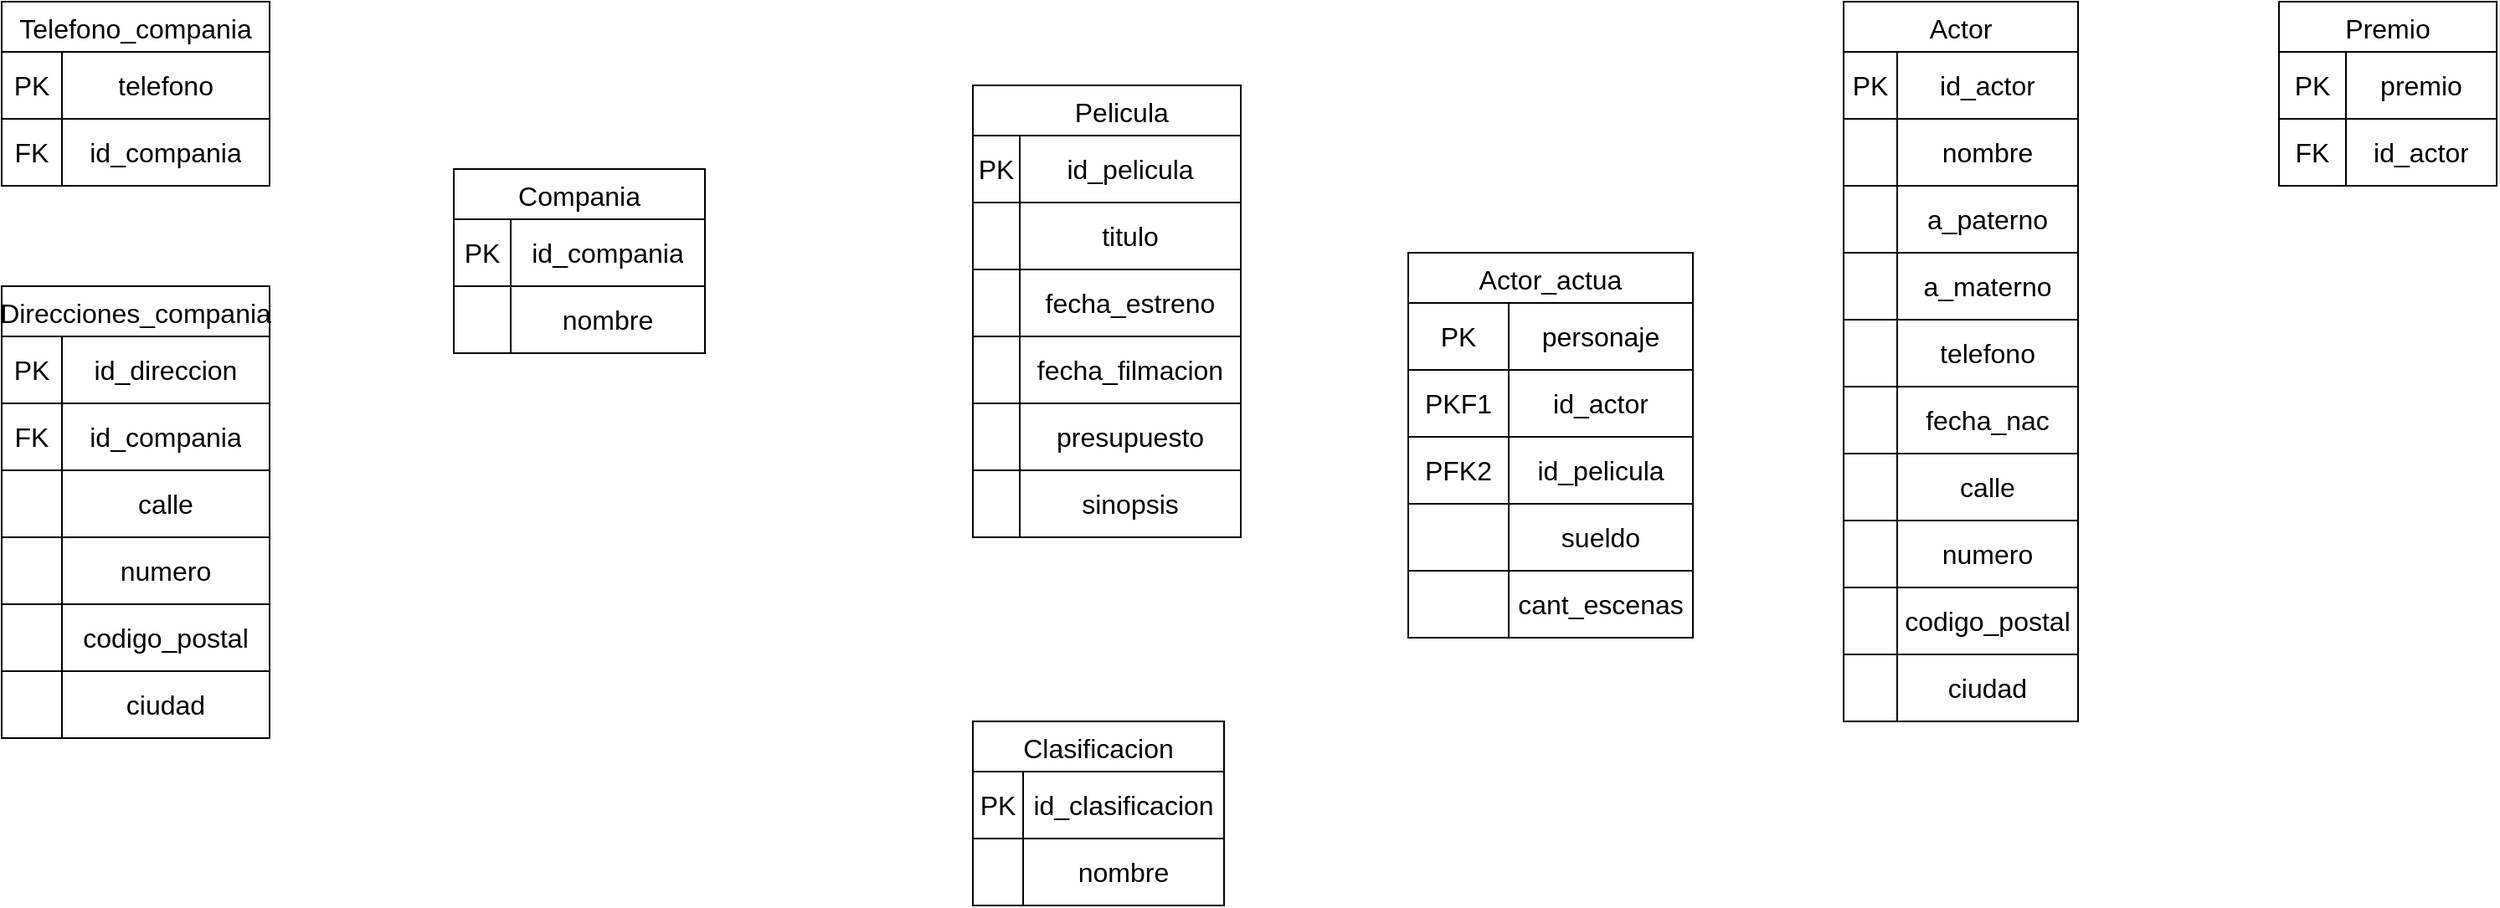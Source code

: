 <mxfile version="21.6.9" type="github">
  <diagram name="Página-1" id="f1QcKwjQMnp9C9y3bNJq">
    <mxGraphModel dx="961" dy="523" grid="1" gridSize="10" guides="1" tooltips="1" connect="1" arrows="1" fold="1" page="1" pageScale="1" pageWidth="1920" pageHeight="1200" math="0" shadow="0">
      <root>
        <mxCell id="0" />
        <mxCell id="1" parent="0" />
        <mxCell id="E9pw2yJlhtcKJH5EZngj-1" value="    Pelicula" style="shape=table;startSize=30;container=1;collapsible=0;childLayout=tableLayout;strokeColor=default;fontSize=16;" vertex="1" parent="1">
          <mxGeometry x="760" y="130" width="160" height="270" as="geometry" />
        </mxCell>
        <mxCell id="E9pw2yJlhtcKJH5EZngj-2" value="" style="shape=tableRow;horizontal=0;startSize=0;swimlaneHead=0;swimlaneBody=0;strokeColor=inherit;top=0;left=0;bottom=0;right=0;collapsible=0;dropTarget=0;fillColor=none;points=[[0,0.5],[1,0.5]];portConstraint=eastwest;fontSize=16;" vertex="1" parent="E9pw2yJlhtcKJH5EZngj-1">
          <mxGeometry y="30" width="160" height="40" as="geometry" />
        </mxCell>
        <mxCell id="E9pw2yJlhtcKJH5EZngj-3" value="PK" style="shape=partialRectangle;html=1;whiteSpace=wrap;connectable=0;strokeColor=inherit;overflow=hidden;fillColor=none;top=0;left=0;bottom=0;right=0;pointerEvents=1;fontSize=16;" vertex="1" parent="E9pw2yJlhtcKJH5EZngj-2">
          <mxGeometry width="28" height="40" as="geometry">
            <mxRectangle width="28" height="40" as="alternateBounds" />
          </mxGeometry>
        </mxCell>
        <mxCell id="E9pw2yJlhtcKJH5EZngj-4" value="id_pelicula" style="shape=partialRectangle;html=1;whiteSpace=wrap;connectable=0;strokeColor=inherit;overflow=hidden;fillColor=none;top=0;left=0;bottom=0;right=0;pointerEvents=1;fontSize=16;" vertex="1" parent="E9pw2yJlhtcKJH5EZngj-2">
          <mxGeometry x="28" width="132" height="40" as="geometry">
            <mxRectangle width="132" height="40" as="alternateBounds" />
          </mxGeometry>
        </mxCell>
        <mxCell id="E9pw2yJlhtcKJH5EZngj-6" value="" style="shape=tableRow;horizontal=0;startSize=0;swimlaneHead=0;swimlaneBody=0;strokeColor=inherit;top=0;left=0;bottom=0;right=0;collapsible=0;dropTarget=0;fillColor=none;points=[[0,0.5],[1,0.5]];portConstraint=eastwest;fontSize=16;" vertex="1" parent="E9pw2yJlhtcKJH5EZngj-1">
          <mxGeometry y="70" width="160" height="40" as="geometry" />
        </mxCell>
        <mxCell id="E9pw2yJlhtcKJH5EZngj-7" value="" style="shape=partialRectangle;html=1;whiteSpace=wrap;connectable=0;strokeColor=inherit;overflow=hidden;fillColor=none;top=0;left=0;bottom=0;right=0;pointerEvents=1;fontSize=16;" vertex="1" parent="E9pw2yJlhtcKJH5EZngj-6">
          <mxGeometry width="28" height="40" as="geometry">
            <mxRectangle width="28" height="40" as="alternateBounds" />
          </mxGeometry>
        </mxCell>
        <mxCell id="E9pw2yJlhtcKJH5EZngj-8" value="titulo" style="shape=partialRectangle;html=1;whiteSpace=wrap;connectable=0;strokeColor=inherit;overflow=hidden;fillColor=none;top=0;left=0;bottom=0;right=0;pointerEvents=1;fontSize=16;" vertex="1" parent="E9pw2yJlhtcKJH5EZngj-6">
          <mxGeometry x="28" width="132" height="40" as="geometry">
            <mxRectangle width="132" height="40" as="alternateBounds" />
          </mxGeometry>
        </mxCell>
        <mxCell id="E9pw2yJlhtcKJH5EZngj-10" value="" style="shape=tableRow;horizontal=0;startSize=0;swimlaneHead=0;swimlaneBody=0;strokeColor=inherit;top=0;left=0;bottom=0;right=0;collapsible=0;dropTarget=0;fillColor=none;points=[[0,0.5],[1,0.5]];portConstraint=eastwest;fontSize=16;" vertex="1" parent="E9pw2yJlhtcKJH5EZngj-1">
          <mxGeometry y="110" width="160" height="40" as="geometry" />
        </mxCell>
        <mxCell id="E9pw2yJlhtcKJH5EZngj-11" value="" style="shape=partialRectangle;html=1;whiteSpace=wrap;connectable=0;strokeColor=inherit;overflow=hidden;fillColor=none;top=0;left=0;bottom=0;right=0;pointerEvents=1;fontSize=16;" vertex="1" parent="E9pw2yJlhtcKJH5EZngj-10">
          <mxGeometry width="28" height="40" as="geometry">
            <mxRectangle width="28" height="40" as="alternateBounds" />
          </mxGeometry>
        </mxCell>
        <mxCell id="E9pw2yJlhtcKJH5EZngj-12" value="fecha_estreno" style="shape=partialRectangle;html=1;whiteSpace=wrap;connectable=0;strokeColor=inherit;overflow=hidden;fillColor=none;top=0;left=0;bottom=0;right=0;pointerEvents=1;fontSize=16;" vertex="1" parent="E9pw2yJlhtcKJH5EZngj-10">
          <mxGeometry x="28" width="132" height="40" as="geometry">
            <mxRectangle width="132" height="40" as="alternateBounds" />
          </mxGeometry>
        </mxCell>
        <mxCell id="E9pw2yJlhtcKJH5EZngj-14" style="shape=tableRow;horizontal=0;startSize=0;swimlaneHead=0;swimlaneBody=0;strokeColor=inherit;top=0;left=0;bottom=0;right=0;collapsible=0;dropTarget=0;fillColor=none;points=[[0,0.5],[1,0.5]];portConstraint=eastwest;fontSize=16;" vertex="1" parent="E9pw2yJlhtcKJH5EZngj-1">
          <mxGeometry y="150" width="160" height="40" as="geometry" />
        </mxCell>
        <mxCell id="E9pw2yJlhtcKJH5EZngj-15" style="shape=partialRectangle;html=1;whiteSpace=wrap;connectable=0;strokeColor=inherit;overflow=hidden;fillColor=none;top=0;left=0;bottom=0;right=0;pointerEvents=1;fontSize=16;" vertex="1" parent="E9pw2yJlhtcKJH5EZngj-14">
          <mxGeometry width="28" height="40" as="geometry">
            <mxRectangle width="28" height="40" as="alternateBounds" />
          </mxGeometry>
        </mxCell>
        <mxCell id="E9pw2yJlhtcKJH5EZngj-16" value="fecha_filmacion" style="shape=partialRectangle;html=1;whiteSpace=wrap;connectable=0;strokeColor=inherit;overflow=hidden;fillColor=none;top=0;left=0;bottom=0;right=0;pointerEvents=1;fontSize=16;" vertex="1" parent="E9pw2yJlhtcKJH5EZngj-14">
          <mxGeometry x="28" width="132" height="40" as="geometry">
            <mxRectangle width="132" height="40" as="alternateBounds" />
          </mxGeometry>
        </mxCell>
        <mxCell id="E9pw2yJlhtcKJH5EZngj-17" style="shape=tableRow;horizontal=0;startSize=0;swimlaneHead=0;swimlaneBody=0;strokeColor=inherit;top=0;left=0;bottom=0;right=0;collapsible=0;dropTarget=0;fillColor=none;points=[[0,0.5],[1,0.5]];portConstraint=eastwest;fontSize=16;" vertex="1" parent="E9pw2yJlhtcKJH5EZngj-1">
          <mxGeometry y="190" width="160" height="40" as="geometry" />
        </mxCell>
        <mxCell id="E9pw2yJlhtcKJH5EZngj-18" style="shape=partialRectangle;html=1;whiteSpace=wrap;connectable=0;strokeColor=inherit;overflow=hidden;fillColor=none;top=0;left=0;bottom=0;right=0;pointerEvents=1;fontSize=16;" vertex="1" parent="E9pw2yJlhtcKJH5EZngj-17">
          <mxGeometry width="28" height="40" as="geometry">
            <mxRectangle width="28" height="40" as="alternateBounds" />
          </mxGeometry>
        </mxCell>
        <mxCell id="E9pw2yJlhtcKJH5EZngj-19" value="presupuesto" style="shape=partialRectangle;html=1;whiteSpace=wrap;connectable=0;strokeColor=inherit;overflow=hidden;fillColor=none;top=0;left=0;bottom=0;right=0;pointerEvents=1;fontSize=16;" vertex="1" parent="E9pw2yJlhtcKJH5EZngj-17">
          <mxGeometry x="28" width="132" height="40" as="geometry">
            <mxRectangle width="132" height="40" as="alternateBounds" />
          </mxGeometry>
        </mxCell>
        <mxCell id="E9pw2yJlhtcKJH5EZngj-20" style="shape=tableRow;horizontal=0;startSize=0;swimlaneHead=0;swimlaneBody=0;strokeColor=inherit;top=0;left=0;bottom=0;right=0;collapsible=0;dropTarget=0;fillColor=none;points=[[0,0.5],[1,0.5]];portConstraint=eastwest;fontSize=16;" vertex="1" parent="E9pw2yJlhtcKJH5EZngj-1">
          <mxGeometry y="230" width="160" height="40" as="geometry" />
        </mxCell>
        <mxCell id="E9pw2yJlhtcKJH5EZngj-21" style="shape=partialRectangle;html=1;whiteSpace=wrap;connectable=0;strokeColor=inherit;overflow=hidden;fillColor=none;top=0;left=0;bottom=0;right=0;pointerEvents=1;fontSize=16;" vertex="1" parent="E9pw2yJlhtcKJH5EZngj-20">
          <mxGeometry width="28" height="40" as="geometry">
            <mxRectangle width="28" height="40" as="alternateBounds" />
          </mxGeometry>
        </mxCell>
        <mxCell id="E9pw2yJlhtcKJH5EZngj-22" value="sinopsis" style="shape=partialRectangle;html=1;whiteSpace=wrap;connectable=0;strokeColor=inherit;overflow=hidden;fillColor=none;top=0;left=0;bottom=0;right=0;pointerEvents=1;fontSize=16;" vertex="1" parent="E9pw2yJlhtcKJH5EZngj-20">
          <mxGeometry x="28" width="132" height="40" as="geometry">
            <mxRectangle width="132" height="40" as="alternateBounds" />
          </mxGeometry>
        </mxCell>
        <mxCell id="E9pw2yJlhtcKJH5EZngj-23" value="Compania" style="shape=table;startSize=30;container=1;collapsible=0;childLayout=tableLayout;strokeColor=default;fontSize=16;" vertex="1" parent="1">
          <mxGeometry x="450" y="180" width="150" height="110" as="geometry" />
        </mxCell>
        <mxCell id="E9pw2yJlhtcKJH5EZngj-24" value="" style="shape=tableRow;horizontal=0;startSize=0;swimlaneHead=0;swimlaneBody=0;strokeColor=inherit;top=0;left=0;bottom=0;right=0;collapsible=0;dropTarget=0;fillColor=none;points=[[0,0.5],[1,0.5]];portConstraint=eastwest;fontSize=16;" vertex="1" parent="E9pw2yJlhtcKJH5EZngj-23">
          <mxGeometry y="30" width="150" height="40" as="geometry" />
        </mxCell>
        <mxCell id="E9pw2yJlhtcKJH5EZngj-25" value="PK" style="shape=partialRectangle;html=1;whiteSpace=wrap;connectable=0;strokeColor=inherit;overflow=hidden;fillColor=none;top=0;left=0;bottom=0;right=0;pointerEvents=1;fontSize=16;" vertex="1" parent="E9pw2yJlhtcKJH5EZngj-24">
          <mxGeometry width="34" height="40" as="geometry">
            <mxRectangle width="34" height="40" as="alternateBounds" />
          </mxGeometry>
        </mxCell>
        <mxCell id="E9pw2yJlhtcKJH5EZngj-26" value="id_compania" style="shape=partialRectangle;html=1;whiteSpace=wrap;connectable=0;strokeColor=inherit;overflow=hidden;fillColor=none;top=0;left=0;bottom=0;right=0;pointerEvents=1;fontSize=16;" vertex="1" parent="E9pw2yJlhtcKJH5EZngj-24">
          <mxGeometry x="34" width="116" height="40" as="geometry">
            <mxRectangle width="116" height="40" as="alternateBounds" />
          </mxGeometry>
        </mxCell>
        <mxCell id="E9pw2yJlhtcKJH5EZngj-27" value="" style="shape=tableRow;horizontal=0;startSize=0;swimlaneHead=0;swimlaneBody=0;strokeColor=inherit;top=0;left=0;bottom=0;right=0;collapsible=0;dropTarget=0;fillColor=none;points=[[0,0.5],[1,0.5]];portConstraint=eastwest;fontSize=16;" vertex="1" parent="E9pw2yJlhtcKJH5EZngj-23">
          <mxGeometry y="70" width="150" height="40" as="geometry" />
        </mxCell>
        <mxCell id="E9pw2yJlhtcKJH5EZngj-28" value="" style="shape=partialRectangle;html=1;whiteSpace=wrap;connectable=0;strokeColor=inherit;overflow=hidden;fillColor=none;top=0;left=0;bottom=0;right=0;pointerEvents=1;fontSize=16;" vertex="1" parent="E9pw2yJlhtcKJH5EZngj-27">
          <mxGeometry width="34" height="40" as="geometry">
            <mxRectangle width="34" height="40" as="alternateBounds" />
          </mxGeometry>
        </mxCell>
        <mxCell id="E9pw2yJlhtcKJH5EZngj-29" value="nombre" style="shape=partialRectangle;html=1;whiteSpace=wrap;connectable=0;strokeColor=inherit;overflow=hidden;fillColor=none;top=0;left=0;bottom=0;right=0;pointerEvents=1;fontSize=16;" vertex="1" parent="E9pw2yJlhtcKJH5EZngj-27">
          <mxGeometry x="34" width="116" height="40" as="geometry">
            <mxRectangle width="116" height="40" as="alternateBounds" />
          </mxGeometry>
        </mxCell>
        <mxCell id="E9pw2yJlhtcKJH5EZngj-42" value="Direcciones_compania" style="shape=table;startSize=30;container=1;collapsible=0;childLayout=tableLayout;strokeColor=default;fontSize=16;" vertex="1" parent="1">
          <mxGeometry x="180" y="250" width="160" height="270" as="geometry" />
        </mxCell>
        <mxCell id="E9pw2yJlhtcKJH5EZngj-43" value="" style="shape=tableRow;horizontal=0;startSize=0;swimlaneHead=0;swimlaneBody=0;strokeColor=inherit;top=0;left=0;bottom=0;right=0;collapsible=0;dropTarget=0;fillColor=none;points=[[0,0.5],[1,0.5]];portConstraint=eastwest;fontSize=16;" vertex="1" parent="E9pw2yJlhtcKJH5EZngj-42">
          <mxGeometry y="30" width="160" height="40" as="geometry" />
        </mxCell>
        <mxCell id="E9pw2yJlhtcKJH5EZngj-44" value="PK" style="shape=partialRectangle;html=1;whiteSpace=wrap;connectable=0;strokeColor=inherit;overflow=hidden;fillColor=none;top=0;left=0;bottom=0;right=0;pointerEvents=1;fontSize=16;" vertex="1" parent="E9pw2yJlhtcKJH5EZngj-43">
          <mxGeometry width="36" height="40" as="geometry">
            <mxRectangle width="36" height="40" as="alternateBounds" />
          </mxGeometry>
        </mxCell>
        <mxCell id="E9pw2yJlhtcKJH5EZngj-45" value="id_direccion" style="shape=partialRectangle;html=1;whiteSpace=wrap;connectable=0;strokeColor=inherit;overflow=hidden;fillColor=none;top=0;left=0;bottom=0;right=0;pointerEvents=1;fontSize=16;" vertex="1" parent="E9pw2yJlhtcKJH5EZngj-43">
          <mxGeometry x="36" width="124" height="40" as="geometry">
            <mxRectangle width="124" height="40" as="alternateBounds" />
          </mxGeometry>
        </mxCell>
        <mxCell id="E9pw2yJlhtcKJH5EZngj-46" value="" style="shape=tableRow;horizontal=0;startSize=0;swimlaneHead=0;swimlaneBody=0;strokeColor=inherit;top=0;left=0;bottom=0;right=0;collapsible=0;dropTarget=0;fillColor=none;points=[[0,0.5],[1,0.5]];portConstraint=eastwest;fontSize=16;" vertex="1" parent="E9pw2yJlhtcKJH5EZngj-42">
          <mxGeometry y="70" width="160" height="40" as="geometry" />
        </mxCell>
        <mxCell id="E9pw2yJlhtcKJH5EZngj-47" value="FK" style="shape=partialRectangle;html=1;whiteSpace=wrap;connectable=0;strokeColor=inherit;overflow=hidden;fillColor=none;top=0;left=0;bottom=0;right=0;pointerEvents=1;fontSize=16;" vertex="1" parent="E9pw2yJlhtcKJH5EZngj-46">
          <mxGeometry width="36" height="40" as="geometry">
            <mxRectangle width="36" height="40" as="alternateBounds" />
          </mxGeometry>
        </mxCell>
        <mxCell id="E9pw2yJlhtcKJH5EZngj-48" value="id_compania" style="shape=partialRectangle;html=1;whiteSpace=wrap;connectable=0;strokeColor=inherit;overflow=hidden;fillColor=none;top=0;left=0;bottom=0;right=0;pointerEvents=1;fontSize=16;" vertex="1" parent="E9pw2yJlhtcKJH5EZngj-46">
          <mxGeometry x="36" width="124" height="40" as="geometry">
            <mxRectangle width="124" height="40" as="alternateBounds" />
          </mxGeometry>
        </mxCell>
        <mxCell id="E9pw2yJlhtcKJH5EZngj-49" style="shape=tableRow;horizontal=0;startSize=0;swimlaneHead=0;swimlaneBody=0;strokeColor=inherit;top=0;left=0;bottom=0;right=0;collapsible=0;dropTarget=0;fillColor=none;points=[[0,0.5],[1,0.5]];portConstraint=eastwest;fontSize=16;" vertex="1" parent="E9pw2yJlhtcKJH5EZngj-42">
          <mxGeometry y="110" width="160" height="40" as="geometry" />
        </mxCell>
        <mxCell id="E9pw2yJlhtcKJH5EZngj-50" style="shape=partialRectangle;html=1;whiteSpace=wrap;connectable=0;strokeColor=inherit;overflow=hidden;fillColor=none;top=0;left=0;bottom=0;right=0;pointerEvents=1;fontSize=16;" vertex="1" parent="E9pw2yJlhtcKJH5EZngj-49">
          <mxGeometry width="36" height="40" as="geometry">
            <mxRectangle width="36" height="40" as="alternateBounds" />
          </mxGeometry>
        </mxCell>
        <mxCell id="E9pw2yJlhtcKJH5EZngj-51" value="calle" style="shape=partialRectangle;html=1;whiteSpace=wrap;connectable=0;strokeColor=inherit;overflow=hidden;fillColor=none;top=0;left=0;bottom=0;right=0;pointerEvents=1;fontSize=16;" vertex="1" parent="E9pw2yJlhtcKJH5EZngj-49">
          <mxGeometry x="36" width="124" height="40" as="geometry">
            <mxRectangle width="124" height="40" as="alternateBounds" />
          </mxGeometry>
        </mxCell>
        <mxCell id="E9pw2yJlhtcKJH5EZngj-52" style="shape=tableRow;horizontal=0;startSize=0;swimlaneHead=0;swimlaneBody=0;strokeColor=inherit;top=0;left=0;bottom=0;right=0;collapsible=0;dropTarget=0;fillColor=none;points=[[0,0.5],[1,0.5]];portConstraint=eastwest;fontSize=16;" vertex="1" parent="E9pw2yJlhtcKJH5EZngj-42">
          <mxGeometry y="150" width="160" height="40" as="geometry" />
        </mxCell>
        <mxCell id="E9pw2yJlhtcKJH5EZngj-53" style="shape=partialRectangle;html=1;whiteSpace=wrap;connectable=0;strokeColor=inherit;overflow=hidden;fillColor=none;top=0;left=0;bottom=0;right=0;pointerEvents=1;fontSize=16;" vertex="1" parent="E9pw2yJlhtcKJH5EZngj-52">
          <mxGeometry width="36" height="40" as="geometry">
            <mxRectangle width="36" height="40" as="alternateBounds" />
          </mxGeometry>
        </mxCell>
        <mxCell id="E9pw2yJlhtcKJH5EZngj-54" value="numero" style="shape=partialRectangle;html=1;whiteSpace=wrap;connectable=0;strokeColor=inherit;overflow=hidden;fillColor=none;top=0;left=0;bottom=0;right=0;pointerEvents=1;fontSize=16;" vertex="1" parent="E9pw2yJlhtcKJH5EZngj-52">
          <mxGeometry x="36" width="124" height="40" as="geometry">
            <mxRectangle width="124" height="40" as="alternateBounds" />
          </mxGeometry>
        </mxCell>
        <mxCell id="E9pw2yJlhtcKJH5EZngj-55" style="shape=tableRow;horizontal=0;startSize=0;swimlaneHead=0;swimlaneBody=0;strokeColor=inherit;top=0;left=0;bottom=0;right=0;collapsible=0;dropTarget=0;fillColor=none;points=[[0,0.5],[1,0.5]];portConstraint=eastwest;fontSize=16;" vertex="1" parent="E9pw2yJlhtcKJH5EZngj-42">
          <mxGeometry y="190" width="160" height="40" as="geometry" />
        </mxCell>
        <mxCell id="E9pw2yJlhtcKJH5EZngj-56" style="shape=partialRectangle;html=1;whiteSpace=wrap;connectable=0;strokeColor=inherit;overflow=hidden;fillColor=none;top=0;left=0;bottom=0;right=0;pointerEvents=1;fontSize=16;" vertex="1" parent="E9pw2yJlhtcKJH5EZngj-55">
          <mxGeometry width="36" height="40" as="geometry">
            <mxRectangle width="36" height="40" as="alternateBounds" />
          </mxGeometry>
        </mxCell>
        <mxCell id="E9pw2yJlhtcKJH5EZngj-57" value="codigo_postal" style="shape=partialRectangle;html=1;whiteSpace=wrap;connectable=0;strokeColor=inherit;overflow=hidden;fillColor=none;top=0;left=0;bottom=0;right=0;pointerEvents=1;fontSize=16;" vertex="1" parent="E9pw2yJlhtcKJH5EZngj-55">
          <mxGeometry x="36" width="124" height="40" as="geometry">
            <mxRectangle width="124" height="40" as="alternateBounds" />
          </mxGeometry>
        </mxCell>
        <mxCell id="E9pw2yJlhtcKJH5EZngj-58" style="shape=tableRow;horizontal=0;startSize=0;swimlaneHead=0;swimlaneBody=0;strokeColor=inherit;top=0;left=0;bottom=0;right=0;collapsible=0;dropTarget=0;fillColor=none;points=[[0,0.5],[1,0.5]];portConstraint=eastwest;fontSize=16;" vertex="1" parent="E9pw2yJlhtcKJH5EZngj-42">
          <mxGeometry y="230" width="160" height="40" as="geometry" />
        </mxCell>
        <mxCell id="E9pw2yJlhtcKJH5EZngj-59" style="shape=partialRectangle;html=1;whiteSpace=wrap;connectable=0;strokeColor=inherit;overflow=hidden;fillColor=none;top=0;left=0;bottom=0;right=0;pointerEvents=1;fontSize=16;" vertex="1" parent="E9pw2yJlhtcKJH5EZngj-58">
          <mxGeometry width="36" height="40" as="geometry">
            <mxRectangle width="36" height="40" as="alternateBounds" />
          </mxGeometry>
        </mxCell>
        <mxCell id="E9pw2yJlhtcKJH5EZngj-60" value="ciudad" style="shape=partialRectangle;html=1;whiteSpace=wrap;connectable=0;strokeColor=inherit;overflow=hidden;fillColor=none;top=0;left=0;bottom=0;right=0;pointerEvents=1;fontSize=16;" vertex="1" parent="E9pw2yJlhtcKJH5EZngj-58">
          <mxGeometry x="36" width="124" height="40" as="geometry">
            <mxRectangle width="124" height="40" as="alternateBounds" />
          </mxGeometry>
        </mxCell>
        <mxCell id="E9pw2yJlhtcKJH5EZngj-61" value="Telefono_compania" style="shape=table;startSize=30;container=1;collapsible=0;childLayout=tableLayout;strokeColor=default;fontSize=16;" vertex="1" parent="1">
          <mxGeometry x="180" y="80" width="160" height="110" as="geometry" />
        </mxCell>
        <mxCell id="E9pw2yJlhtcKJH5EZngj-62" value="" style="shape=tableRow;horizontal=0;startSize=0;swimlaneHead=0;swimlaneBody=0;strokeColor=inherit;top=0;left=0;bottom=0;right=0;collapsible=0;dropTarget=0;fillColor=none;points=[[0,0.5],[1,0.5]];portConstraint=eastwest;fontSize=16;" vertex="1" parent="E9pw2yJlhtcKJH5EZngj-61">
          <mxGeometry y="30" width="160" height="40" as="geometry" />
        </mxCell>
        <mxCell id="E9pw2yJlhtcKJH5EZngj-63" value="PK" style="shape=partialRectangle;html=1;whiteSpace=wrap;connectable=0;strokeColor=inherit;overflow=hidden;fillColor=none;top=0;left=0;bottom=0;right=0;pointerEvents=1;fontSize=16;" vertex="1" parent="E9pw2yJlhtcKJH5EZngj-62">
          <mxGeometry width="36" height="40" as="geometry">
            <mxRectangle width="36" height="40" as="alternateBounds" />
          </mxGeometry>
        </mxCell>
        <mxCell id="E9pw2yJlhtcKJH5EZngj-64" value="telefono" style="shape=partialRectangle;html=1;whiteSpace=wrap;connectable=0;strokeColor=inherit;overflow=hidden;fillColor=none;top=0;left=0;bottom=0;right=0;pointerEvents=1;fontSize=16;" vertex="1" parent="E9pw2yJlhtcKJH5EZngj-62">
          <mxGeometry x="36" width="124" height="40" as="geometry">
            <mxRectangle width="124" height="40" as="alternateBounds" />
          </mxGeometry>
        </mxCell>
        <mxCell id="E9pw2yJlhtcKJH5EZngj-65" value="" style="shape=tableRow;horizontal=0;startSize=0;swimlaneHead=0;swimlaneBody=0;strokeColor=inherit;top=0;left=0;bottom=0;right=0;collapsible=0;dropTarget=0;fillColor=none;points=[[0,0.5],[1,0.5]];portConstraint=eastwest;fontSize=16;" vertex="1" parent="E9pw2yJlhtcKJH5EZngj-61">
          <mxGeometry y="70" width="160" height="40" as="geometry" />
        </mxCell>
        <mxCell id="E9pw2yJlhtcKJH5EZngj-66" value="FK" style="shape=partialRectangle;html=1;whiteSpace=wrap;connectable=0;strokeColor=inherit;overflow=hidden;fillColor=none;top=0;left=0;bottom=0;right=0;pointerEvents=1;fontSize=16;" vertex="1" parent="E9pw2yJlhtcKJH5EZngj-65">
          <mxGeometry width="36" height="40" as="geometry">
            <mxRectangle width="36" height="40" as="alternateBounds" />
          </mxGeometry>
        </mxCell>
        <mxCell id="E9pw2yJlhtcKJH5EZngj-67" value="id_compania" style="shape=partialRectangle;html=1;whiteSpace=wrap;connectable=0;strokeColor=inherit;overflow=hidden;fillColor=none;top=0;left=0;bottom=0;right=0;pointerEvents=1;fontSize=16;" vertex="1" parent="E9pw2yJlhtcKJH5EZngj-65">
          <mxGeometry x="36" width="124" height="40" as="geometry">
            <mxRectangle width="124" height="40" as="alternateBounds" />
          </mxGeometry>
        </mxCell>
        <mxCell id="E9pw2yJlhtcKJH5EZngj-68" value="Clasificacion" style="shape=table;startSize=30;container=1;collapsible=0;childLayout=tableLayout;strokeColor=default;fontSize=16;" vertex="1" parent="1">
          <mxGeometry x="760" y="510" width="150" height="110" as="geometry" />
        </mxCell>
        <mxCell id="E9pw2yJlhtcKJH5EZngj-69" value="" style="shape=tableRow;horizontal=0;startSize=0;swimlaneHead=0;swimlaneBody=0;strokeColor=inherit;top=0;left=0;bottom=0;right=0;collapsible=0;dropTarget=0;fillColor=none;points=[[0,0.5],[1,0.5]];portConstraint=eastwest;fontSize=16;" vertex="1" parent="E9pw2yJlhtcKJH5EZngj-68">
          <mxGeometry y="30" width="150" height="40" as="geometry" />
        </mxCell>
        <mxCell id="E9pw2yJlhtcKJH5EZngj-70" value="PK" style="shape=partialRectangle;html=1;whiteSpace=wrap;connectable=0;strokeColor=inherit;overflow=hidden;fillColor=none;top=0;left=0;bottom=0;right=0;pointerEvents=1;fontSize=16;" vertex="1" parent="E9pw2yJlhtcKJH5EZngj-69">
          <mxGeometry width="30" height="40" as="geometry">
            <mxRectangle width="30" height="40" as="alternateBounds" />
          </mxGeometry>
        </mxCell>
        <mxCell id="E9pw2yJlhtcKJH5EZngj-71" value="id_clasificacion" style="shape=partialRectangle;html=1;whiteSpace=wrap;connectable=0;strokeColor=inherit;overflow=hidden;fillColor=none;top=0;left=0;bottom=0;right=0;pointerEvents=1;fontSize=16;" vertex="1" parent="E9pw2yJlhtcKJH5EZngj-69">
          <mxGeometry x="30" width="120" height="40" as="geometry">
            <mxRectangle width="120" height="40" as="alternateBounds" />
          </mxGeometry>
        </mxCell>
        <mxCell id="E9pw2yJlhtcKJH5EZngj-72" value="" style="shape=tableRow;horizontal=0;startSize=0;swimlaneHead=0;swimlaneBody=0;strokeColor=inherit;top=0;left=0;bottom=0;right=0;collapsible=0;dropTarget=0;fillColor=none;points=[[0,0.5],[1,0.5]];portConstraint=eastwest;fontSize=16;" vertex="1" parent="E9pw2yJlhtcKJH5EZngj-68">
          <mxGeometry y="70" width="150" height="40" as="geometry" />
        </mxCell>
        <mxCell id="E9pw2yJlhtcKJH5EZngj-73" value="" style="shape=partialRectangle;html=1;whiteSpace=wrap;connectable=0;strokeColor=inherit;overflow=hidden;fillColor=none;top=0;left=0;bottom=0;right=0;pointerEvents=1;fontSize=16;" vertex="1" parent="E9pw2yJlhtcKJH5EZngj-72">
          <mxGeometry width="30" height="40" as="geometry">
            <mxRectangle width="30" height="40" as="alternateBounds" />
          </mxGeometry>
        </mxCell>
        <mxCell id="E9pw2yJlhtcKJH5EZngj-74" value="nombre" style="shape=partialRectangle;html=1;whiteSpace=wrap;connectable=0;strokeColor=inherit;overflow=hidden;fillColor=none;top=0;left=0;bottom=0;right=0;pointerEvents=1;fontSize=16;" vertex="1" parent="E9pw2yJlhtcKJH5EZngj-72">
          <mxGeometry x="30" width="120" height="40" as="geometry">
            <mxRectangle width="120" height="40" as="alternateBounds" />
          </mxGeometry>
        </mxCell>
        <mxCell id="E9pw2yJlhtcKJH5EZngj-75" value="Actor" style="shape=table;startSize=30;container=1;collapsible=0;childLayout=tableLayout;strokeColor=default;fontSize=16;" vertex="1" parent="1">
          <mxGeometry x="1280" y="80" width="140" height="430" as="geometry" />
        </mxCell>
        <mxCell id="E9pw2yJlhtcKJH5EZngj-76" value="" style="shape=tableRow;horizontal=0;startSize=0;swimlaneHead=0;swimlaneBody=0;strokeColor=inherit;top=0;left=0;bottom=0;right=0;collapsible=0;dropTarget=0;fillColor=none;points=[[0,0.5],[1,0.5]];portConstraint=eastwest;fontSize=16;" vertex="1" parent="E9pw2yJlhtcKJH5EZngj-75">
          <mxGeometry y="30" width="140" height="40" as="geometry" />
        </mxCell>
        <mxCell id="E9pw2yJlhtcKJH5EZngj-77" value="PK" style="shape=partialRectangle;html=1;whiteSpace=wrap;connectable=0;strokeColor=inherit;overflow=hidden;fillColor=none;top=0;left=0;bottom=0;right=0;pointerEvents=1;fontSize=16;" vertex="1" parent="E9pw2yJlhtcKJH5EZngj-76">
          <mxGeometry width="32" height="40" as="geometry">
            <mxRectangle width="32" height="40" as="alternateBounds" />
          </mxGeometry>
        </mxCell>
        <mxCell id="E9pw2yJlhtcKJH5EZngj-78" value="id_actor" style="shape=partialRectangle;html=1;whiteSpace=wrap;connectable=0;strokeColor=inherit;overflow=hidden;fillColor=none;top=0;left=0;bottom=0;right=0;pointerEvents=1;fontSize=16;" vertex="1" parent="E9pw2yJlhtcKJH5EZngj-76">
          <mxGeometry x="32" width="108" height="40" as="geometry">
            <mxRectangle width="108" height="40" as="alternateBounds" />
          </mxGeometry>
        </mxCell>
        <mxCell id="E9pw2yJlhtcKJH5EZngj-79" value="" style="shape=tableRow;horizontal=0;startSize=0;swimlaneHead=0;swimlaneBody=0;strokeColor=inherit;top=0;left=0;bottom=0;right=0;collapsible=0;dropTarget=0;fillColor=none;points=[[0,0.5],[1,0.5]];portConstraint=eastwest;fontSize=16;" vertex="1" parent="E9pw2yJlhtcKJH5EZngj-75">
          <mxGeometry y="70" width="140" height="40" as="geometry" />
        </mxCell>
        <mxCell id="E9pw2yJlhtcKJH5EZngj-80" value="" style="shape=partialRectangle;html=1;whiteSpace=wrap;connectable=0;strokeColor=inherit;overflow=hidden;fillColor=none;top=0;left=0;bottom=0;right=0;pointerEvents=1;fontSize=16;" vertex="1" parent="E9pw2yJlhtcKJH5EZngj-79">
          <mxGeometry width="32" height="40" as="geometry">
            <mxRectangle width="32" height="40" as="alternateBounds" />
          </mxGeometry>
        </mxCell>
        <mxCell id="E9pw2yJlhtcKJH5EZngj-81" value="nombre" style="shape=partialRectangle;html=1;whiteSpace=wrap;connectable=0;strokeColor=inherit;overflow=hidden;fillColor=none;top=0;left=0;bottom=0;right=0;pointerEvents=1;fontSize=16;" vertex="1" parent="E9pw2yJlhtcKJH5EZngj-79">
          <mxGeometry x="32" width="108" height="40" as="geometry">
            <mxRectangle width="108" height="40" as="alternateBounds" />
          </mxGeometry>
        </mxCell>
        <mxCell id="E9pw2yJlhtcKJH5EZngj-82" value="" style="shape=tableRow;horizontal=0;startSize=0;swimlaneHead=0;swimlaneBody=0;strokeColor=inherit;top=0;left=0;bottom=0;right=0;collapsible=0;dropTarget=0;fillColor=none;points=[[0,0.5],[1,0.5]];portConstraint=eastwest;fontSize=16;" vertex="1" parent="E9pw2yJlhtcKJH5EZngj-75">
          <mxGeometry y="110" width="140" height="40" as="geometry" />
        </mxCell>
        <mxCell id="E9pw2yJlhtcKJH5EZngj-83" value="" style="shape=partialRectangle;html=1;whiteSpace=wrap;connectable=0;strokeColor=inherit;overflow=hidden;fillColor=none;top=0;left=0;bottom=0;right=0;pointerEvents=1;fontSize=16;" vertex="1" parent="E9pw2yJlhtcKJH5EZngj-82">
          <mxGeometry width="32" height="40" as="geometry">
            <mxRectangle width="32" height="40" as="alternateBounds" />
          </mxGeometry>
        </mxCell>
        <mxCell id="E9pw2yJlhtcKJH5EZngj-84" value="a_paterno" style="shape=partialRectangle;html=1;whiteSpace=wrap;connectable=0;strokeColor=inherit;overflow=hidden;fillColor=none;top=0;left=0;bottom=0;right=0;pointerEvents=1;fontSize=16;" vertex="1" parent="E9pw2yJlhtcKJH5EZngj-82">
          <mxGeometry x="32" width="108" height="40" as="geometry">
            <mxRectangle width="108" height="40" as="alternateBounds" />
          </mxGeometry>
        </mxCell>
        <mxCell id="E9pw2yJlhtcKJH5EZngj-85" style="shape=tableRow;horizontal=0;startSize=0;swimlaneHead=0;swimlaneBody=0;strokeColor=inherit;top=0;left=0;bottom=0;right=0;collapsible=0;dropTarget=0;fillColor=none;points=[[0,0.5],[1,0.5]];portConstraint=eastwest;fontSize=16;" vertex="1" parent="E9pw2yJlhtcKJH5EZngj-75">
          <mxGeometry y="150" width="140" height="40" as="geometry" />
        </mxCell>
        <mxCell id="E9pw2yJlhtcKJH5EZngj-86" style="shape=partialRectangle;html=1;whiteSpace=wrap;connectable=0;strokeColor=inherit;overflow=hidden;fillColor=none;top=0;left=0;bottom=0;right=0;pointerEvents=1;fontSize=16;" vertex="1" parent="E9pw2yJlhtcKJH5EZngj-85">
          <mxGeometry width="32" height="40" as="geometry">
            <mxRectangle width="32" height="40" as="alternateBounds" />
          </mxGeometry>
        </mxCell>
        <mxCell id="E9pw2yJlhtcKJH5EZngj-87" value="a_materno" style="shape=partialRectangle;html=1;whiteSpace=wrap;connectable=0;strokeColor=inherit;overflow=hidden;fillColor=none;top=0;left=0;bottom=0;right=0;pointerEvents=1;fontSize=16;" vertex="1" parent="E9pw2yJlhtcKJH5EZngj-85">
          <mxGeometry x="32" width="108" height="40" as="geometry">
            <mxRectangle width="108" height="40" as="alternateBounds" />
          </mxGeometry>
        </mxCell>
        <mxCell id="E9pw2yJlhtcKJH5EZngj-88" style="shape=tableRow;horizontal=0;startSize=0;swimlaneHead=0;swimlaneBody=0;strokeColor=inherit;top=0;left=0;bottom=0;right=0;collapsible=0;dropTarget=0;fillColor=none;points=[[0,0.5],[1,0.5]];portConstraint=eastwest;fontSize=16;" vertex="1" parent="E9pw2yJlhtcKJH5EZngj-75">
          <mxGeometry y="190" width="140" height="40" as="geometry" />
        </mxCell>
        <mxCell id="E9pw2yJlhtcKJH5EZngj-89" style="shape=partialRectangle;html=1;whiteSpace=wrap;connectable=0;strokeColor=inherit;overflow=hidden;fillColor=none;top=0;left=0;bottom=0;right=0;pointerEvents=1;fontSize=16;" vertex="1" parent="E9pw2yJlhtcKJH5EZngj-88">
          <mxGeometry width="32" height="40" as="geometry">
            <mxRectangle width="32" height="40" as="alternateBounds" />
          </mxGeometry>
        </mxCell>
        <mxCell id="E9pw2yJlhtcKJH5EZngj-90" value="telefono" style="shape=partialRectangle;html=1;whiteSpace=wrap;connectable=0;strokeColor=inherit;overflow=hidden;fillColor=none;top=0;left=0;bottom=0;right=0;pointerEvents=1;fontSize=16;" vertex="1" parent="E9pw2yJlhtcKJH5EZngj-88">
          <mxGeometry x="32" width="108" height="40" as="geometry">
            <mxRectangle width="108" height="40" as="alternateBounds" />
          </mxGeometry>
        </mxCell>
        <mxCell id="E9pw2yJlhtcKJH5EZngj-91" style="shape=tableRow;horizontal=0;startSize=0;swimlaneHead=0;swimlaneBody=0;strokeColor=inherit;top=0;left=0;bottom=0;right=0;collapsible=0;dropTarget=0;fillColor=none;points=[[0,0.5],[1,0.5]];portConstraint=eastwest;fontSize=16;" vertex="1" parent="E9pw2yJlhtcKJH5EZngj-75">
          <mxGeometry y="230" width="140" height="40" as="geometry" />
        </mxCell>
        <mxCell id="E9pw2yJlhtcKJH5EZngj-92" style="shape=partialRectangle;html=1;whiteSpace=wrap;connectable=0;strokeColor=inherit;overflow=hidden;fillColor=none;top=0;left=0;bottom=0;right=0;pointerEvents=1;fontSize=16;" vertex="1" parent="E9pw2yJlhtcKJH5EZngj-91">
          <mxGeometry width="32" height="40" as="geometry">
            <mxRectangle width="32" height="40" as="alternateBounds" />
          </mxGeometry>
        </mxCell>
        <mxCell id="E9pw2yJlhtcKJH5EZngj-93" value="fecha_nac" style="shape=partialRectangle;html=1;whiteSpace=wrap;connectable=0;strokeColor=inherit;overflow=hidden;fillColor=none;top=0;left=0;bottom=0;right=0;pointerEvents=1;fontSize=16;" vertex="1" parent="E9pw2yJlhtcKJH5EZngj-91">
          <mxGeometry x="32" width="108" height="40" as="geometry">
            <mxRectangle width="108" height="40" as="alternateBounds" />
          </mxGeometry>
        </mxCell>
        <mxCell id="E9pw2yJlhtcKJH5EZngj-94" style="shape=tableRow;horizontal=0;startSize=0;swimlaneHead=0;swimlaneBody=0;strokeColor=inherit;top=0;left=0;bottom=0;right=0;collapsible=0;dropTarget=0;fillColor=none;points=[[0,0.5],[1,0.5]];portConstraint=eastwest;fontSize=16;" vertex="1" parent="E9pw2yJlhtcKJH5EZngj-75">
          <mxGeometry y="270" width="140" height="40" as="geometry" />
        </mxCell>
        <mxCell id="E9pw2yJlhtcKJH5EZngj-95" style="shape=partialRectangle;html=1;whiteSpace=wrap;connectable=0;strokeColor=inherit;overflow=hidden;fillColor=none;top=0;left=0;bottom=0;right=0;pointerEvents=1;fontSize=16;" vertex="1" parent="E9pw2yJlhtcKJH5EZngj-94">
          <mxGeometry width="32" height="40" as="geometry">
            <mxRectangle width="32" height="40" as="alternateBounds" />
          </mxGeometry>
        </mxCell>
        <mxCell id="E9pw2yJlhtcKJH5EZngj-96" value="calle" style="shape=partialRectangle;html=1;whiteSpace=wrap;connectable=0;strokeColor=inherit;overflow=hidden;fillColor=none;top=0;left=0;bottom=0;right=0;pointerEvents=1;fontSize=16;" vertex="1" parent="E9pw2yJlhtcKJH5EZngj-94">
          <mxGeometry x="32" width="108" height="40" as="geometry">
            <mxRectangle width="108" height="40" as="alternateBounds" />
          </mxGeometry>
        </mxCell>
        <mxCell id="E9pw2yJlhtcKJH5EZngj-97" style="shape=tableRow;horizontal=0;startSize=0;swimlaneHead=0;swimlaneBody=0;strokeColor=inherit;top=0;left=0;bottom=0;right=0;collapsible=0;dropTarget=0;fillColor=none;points=[[0,0.5],[1,0.5]];portConstraint=eastwest;fontSize=16;" vertex="1" parent="E9pw2yJlhtcKJH5EZngj-75">
          <mxGeometry y="310" width="140" height="40" as="geometry" />
        </mxCell>
        <mxCell id="E9pw2yJlhtcKJH5EZngj-98" style="shape=partialRectangle;html=1;whiteSpace=wrap;connectable=0;strokeColor=inherit;overflow=hidden;fillColor=none;top=0;left=0;bottom=0;right=0;pointerEvents=1;fontSize=16;" vertex="1" parent="E9pw2yJlhtcKJH5EZngj-97">
          <mxGeometry width="32" height="40" as="geometry">
            <mxRectangle width="32" height="40" as="alternateBounds" />
          </mxGeometry>
        </mxCell>
        <mxCell id="E9pw2yJlhtcKJH5EZngj-99" value="numero" style="shape=partialRectangle;html=1;whiteSpace=wrap;connectable=0;strokeColor=inherit;overflow=hidden;fillColor=none;top=0;left=0;bottom=0;right=0;pointerEvents=1;fontSize=16;" vertex="1" parent="E9pw2yJlhtcKJH5EZngj-97">
          <mxGeometry x="32" width="108" height="40" as="geometry">
            <mxRectangle width="108" height="40" as="alternateBounds" />
          </mxGeometry>
        </mxCell>
        <mxCell id="E9pw2yJlhtcKJH5EZngj-100" style="shape=tableRow;horizontal=0;startSize=0;swimlaneHead=0;swimlaneBody=0;strokeColor=inherit;top=0;left=0;bottom=0;right=0;collapsible=0;dropTarget=0;fillColor=none;points=[[0,0.5],[1,0.5]];portConstraint=eastwest;fontSize=16;" vertex="1" parent="E9pw2yJlhtcKJH5EZngj-75">
          <mxGeometry y="350" width="140" height="40" as="geometry" />
        </mxCell>
        <mxCell id="E9pw2yJlhtcKJH5EZngj-101" style="shape=partialRectangle;html=1;whiteSpace=wrap;connectable=0;strokeColor=inherit;overflow=hidden;fillColor=none;top=0;left=0;bottom=0;right=0;pointerEvents=1;fontSize=16;" vertex="1" parent="E9pw2yJlhtcKJH5EZngj-100">
          <mxGeometry width="32" height="40" as="geometry">
            <mxRectangle width="32" height="40" as="alternateBounds" />
          </mxGeometry>
        </mxCell>
        <mxCell id="E9pw2yJlhtcKJH5EZngj-102" value="codigo_postal" style="shape=partialRectangle;html=1;whiteSpace=wrap;connectable=0;strokeColor=inherit;overflow=hidden;fillColor=none;top=0;left=0;bottom=0;right=0;pointerEvents=1;fontSize=16;" vertex="1" parent="E9pw2yJlhtcKJH5EZngj-100">
          <mxGeometry x="32" width="108" height="40" as="geometry">
            <mxRectangle width="108" height="40" as="alternateBounds" />
          </mxGeometry>
        </mxCell>
        <mxCell id="E9pw2yJlhtcKJH5EZngj-103" style="shape=tableRow;horizontal=0;startSize=0;swimlaneHead=0;swimlaneBody=0;strokeColor=inherit;top=0;left=0;bottom=0;right=0;collapsible=0;dropTarget=0;fillColor=none;points=[[0,0.5],[1,0.5]];portConstraint=eastwest;fontSize=16;" vertex="1" parent="E9pw2yJlhtcKJH5EZngj-75">
          <mxGeometry y="390" width="140" height="40" as="geometry" />
        </mxCell>
        <mxCell id="E9pw2yJlhtcKJH5EZngj-104" style="shape=partialRectangle;html=1;whiteSpace=wrap;connectable=0;strokeColor=inherit;overflow=hidden;fillColor=none;top=0;left=0;bottom=0;right=0;pointerEvents=1;fontSize=16;" vertex="1" parent="E9pw2yJlhtcKJH5EZngj-103">
          <mxGeometry width="32" height="40" as="geometry">
            <mxRectangle width="32" height="40" as="alternateBounds" />
          </mxGeometry>
        </mxCell>
        <mxCell id="E9pw2yJlhtcKJH5EZngj-105" value="ciudad" style="shape=partialRectangle;html=1;whiteSpace=wrap;connectable=0;strokeColor=inherit;overflow=hidden;fillColor=none;top=0;left=0;bottom=0;right=0;pointerEvents=1;fontSize=16;" vertex="1" parent="E9pw2yJlhtcKJH5EZngj-103">
          <mxGeometry x="32" width="108" height="40" as="geometry">
            <mxRectangle width="108" height="40" as="alternateBounds" />
          </mxGeometry>
        </mxCell>
        <mxCell id="E9pw2yJlhtcKJH5EZngj-106" value="Premio" style="shape=table;startSize=30;container=1;collapsible=0;childLayout=tableLayout;strokeColor=default;fontSize=16;" vertex="1" parent="1">
          <mxGeometry x="1540" y="80" width="130" height="110" as="geometry" />
        </mxCell>
        <mxCell id="E9pw2yJlhtcKJH5EZngj-107" value="" style="shape=tableRow;horizontal=0;startSize=0;swimlaneHead=0;swimlaneBody=0;strokeColor=inherit;top=0;left=0;bottom=0;right=0;collapsible=0;dropTarget=0;fillColor=none;points=[[0,0.5],[1,0.5]];portConstraint=eastwest;fontSize=16;" vertex="1" parent="E9pw2yJlhtcKJH5EZngj-106">
          <mxGeometry y="30" width="130" height="40" as="geometry" />
        </mxCell>
        <mxCell id="E9pw2yJlhtcKJH5EZngj-108" value="PK" style="shape=partialRectangle;html=1;whiteSpace=wrap;connectable=0;strokeColor=inherit;overflow=hidden;fillColor=none;top=0;left=0;bottom=0;right=0;pointerEvents=1;fontSize=16;" vertex="1" parent="E9pw2yJlhtcKJH5EZngj-107">
          <mxGeometry width="40" height="40" as="geometry">
            <mxRectangle width="40" height="40" as="alternateBounds" />
          </mxGeometry>
        </mxCell>
        <mxCell id="E9pw2yJlhtcKJH5EZngj-109" value="premio" style="shape=partialRectangle;html=1;whiteSpace=wrap;connectable=0;strokeColor=inherit;overflow=hidden;fillColor=none;top=0;left=0;bottom=0;right=0;pointerEvents=1;fontSize=16;" vertex="1" parent="E9pw2yJlhtcKJH5EZngj-107">
          <mxGeometry x="40" width="90" height="40" as="geometry">
            <mxRectangle width="90" height="40" as="alternateBounds" />
          </mxGeometry>
        </mxCell>
        <mxCell id="E9pw2yJlhtcKJH5EZngj-110" value="" style="shape=tableRow;horizontal=0;startSize=0;swimlaneHead=0;swimlaneBody=0;strokeColor=inherit;top=0;left=0;bottom=0;right=0;collapsible=0;dropTarget=0;fillColor=none;points=[[0,0.5],[1,0.5]];portConstraint=eastwest;fontSize=16;" vertex="1" parent="E9pw2yJlhtcKJH5EZngj-106">
          <mxGeometry y="70" width="130" height="40" as="geometry" />
        </mxCell>
        <mxCell id="E9pw2yJlhtcKJH5EZngj-111" value="FK" style="shape=partialRectangle;html=1;whiteSpace=wrap;connectable=0;strokeColor=inherit;overflow=hidden;fillColor=none;top=0;left=0;bottom=0;right=0;pointerEvents=1;fontSize=16;" vertex="1" parent="E9pw2yJlhtcKJH5EZngj-110">
          <mxGeometry width="40" height="40" as="geometry">
            <mxRectangle width="40" height="40" as="alternateBounds" />
          </mxGeometry>
        </mxCell>
        <mxCell id="E9pw2yJlhtcKJH5EZngj-112" value="id_actor" style="shape=partialRectangle;html=1;whiteSpace=wrap;connectable=0;strokeColor=inherit;overflow=hidden;fillColor=none;top=0;left=0;bottom=0;right=0;pointerEvents=1;fontSize=16;" vertex="1" parent="E9pw2yJlhtcKJH5EZngj-110">
          <mxGeometry x="40" width="90" height="40" as="geometry">
            <mxRectangle width="90" height="40" as="alternateBounds" />
          </mxGeometry>
        </mxCell>
        <mxCell id="E9pw2yJlhtcKJH5EZngj-113" value="Actor_actua" style="shape=table;startSize=30;container=1;collapsible=0;childLayout=tableLayout;strokeColor=default;fontSize=16;" vertex="1" parent="1">
          <mxGeometry x="1020" y="230" width="170" height="230" as="geometry" />
        </mxCell>
        <mxCell id="E9pw2yJlhtcKJH5EZngj-123" style="shape=tableRow;horizontal=0;startSize=0;swimlaneHead=0;swimlaneBody=0;strokeColor=inherit;top=0;left=0;bottom=0;right=0;collapsible=0;dropTarget=0;fillColor=none;points=[[0,0.5],[1,0.5]];portConstraint=eastwest;fontSize=16;" vertex="1" parent="E9pw2yJlhtcKJH5EZngj-113">
          <mxGeometry y="30" width="170" height="40" as="geometry" />
        </mxCell>
        <mxCell id="E9pw2yJlhtcKJH5EZngj-124" value="PK" style="shape=partialRectangle;html=1;whiteSpace=wrap;connectable=0;strokeColor=inherit;overflow=hidden;fillColor=none;top=0;left=0;bottom=0;right=0;pointerEvents=1;fontSize=16;" vertex="1" parent="E9pw2yJlhtcKJH5EZngj-123">
          <mxGeometry width="60" height="40" as="geometry">
            <mxRectangle width="60" height="40" as="alternateBounds" />
          </mxGeometry>
        </mxCell>
        <mxCell id="E9pw2yJlhtcKJH5EZngj-125" value="personaje" style="shape=partialRectangle;html=1;whiteSpace=wrap;connectable=0;strokeColor=inherit;overflow=hidden;fillColor=none;top=0;left=0;bottom=0;right=0;pointerEvents=1;fontSize=16;" vertex="1" parent="E9pw2yJlhtcKJH5EZngj-123">
          <mxGeometry x="60" width="110" height="40" as="geometry">
            <mxRectangle width="110" height="40" as="alternateBounds" />
          </mxGeometry>
        </mxCell>
        <mxCell id="E9pw2yJlhtcKJH5EZngj-114" value="" style="shape=tableRow;horizontal=0;startSize=0;swimlaneHead=0;swimlaneBody=0;strokeColor=inherit;top=0;left=0;bottom=0;right=0;collapsible=0;dropTarget=0;fillColor=none;points=[[0,0.5],[1,0.5]];portConstraint=eastwest;fontSize=16;" vertex="1" parent="E9pw2yJlhtcKJH5EZngj-113">
          <mxGeometry y="70" width="170" height="40" as="geometry" />
        </mxCell>
        <mxCell id="E9pw2yJlhtcKJH5EZngj-115" value="PKF1" style="shape=partialRectangle;html=1;whiteSpace=wrap;connectable=0;strokeColor=inherit;overflow=hidden;fillColor=none;top=0;left=0;bottom=0;right=0;pointerEvents=1;fontSize=16;" vertex="1" parent="E9pw2yJlhtcKJH5EZngj-114">
          <mxGeometry width="60" height="40" as="geometry">
            <mxRectangle width="60" height="40" as="alternateBounds" />
          </mxGeometry>
        </mxCell>
        <mxCell id="E9pw2yJlhtcKJH5EZngj-116" value="id_actor" style="shape=partialRectangle;html=1;whiteSpace=wrap;connectable=0;strokeColor=inherit;overflow=hidden;fillColor=none;top=0;left=0;bottom=0;right=0;pointerEvents=1;fontSize=16;" vertex="1" parent="E9pw2yJlhtcKJH5EZngj-114">
          <mxGeometry x="60" width="110" height="40" as="geometry">
            <mxRectangle width="110" height="40" as="alternateBounds" />
          </mxGeometry>
        </mxCell>
        <mxCell id="E9pw2yJlhtcKJH5EZngj-117" value="" style="shape=tableRow;horizontal=0;startSize=0;swimlaneHead=0;swimlaneBody=0;strokeColor=inherit;top=0;left=0;bottom=0;right=0;collapsible=0;dropTarget=0;fillColor=none;points=[[0,0.5],[1,0.5]];portConstraint=eastwest;fontSize=16;" vertex="1" parent="E9pw2yJlhtcKJH5EZngj-113">
          <mxGeometry y="110" width="170" height="40" as="geometry" />
        </mxCell>
        <mxCell id="E9pw2yJlhtcKJH5EZngj-118" value="PFK2" style="shape=partialRectangle;html=1;whiteSpace=wrap;connectable=0;strokeColor=inherit;overflow=hidden;fillColor=none;top=0;left=0;bottom=0;right=0;pointerEvents=1;fontSize=16;" vertex="1" parent="E9pw2yJlhtcKJH5EZngj-117">
          <mxGeometry width="60" height="40" as="geometry">
            <mxRectangle width="60" height="40" as="alternateBounds" />
          </mxGeometry>
        </mxCell>
        <mxCell id="E9pw2yJlhtcKJH5EZngj-119" value="id_pelicula" style="shape=partialRectangle;html=1;whiteSpace=wrap;connectable=0;strokeColor=inherit;overflow=hidden;fillColor=none;top=0;left=0;bottom=0;right=0;pointerEvents=1;fontSize=16;" vertex="1" parent="E9pw2yJlhtcKJH5EZngj-117">
          <mxGeometry x="60" width="110" height="40" as="geometry">
            <mxRectangle width="110" height="40" as="alternateBounds" />
          </mxGeometry>
        </mxCell>
        <mxCell id="E9pw2yJlhtcKJH5EZngj-120" style="shape=tableRow;horizontal=0;startSize=0;swimlaneHead=0;swimlaneBody=0;strokeColor=inherit;top=0;left=0;bottom=0;right=0;collapsible=0;dropTarget=0;fillColor=none;points=[[0,0.5],[1,0.5]];portConstraint=eastwest;fontSize=16;" vertex="1" parent="E9pw2yJlhtcKJH5EZngj-113">
          <mxGeometry y="150" width="170" height="40" as="geometry" />
        </mxCell>
        <mxCell id="E9pw2yJlhtcKJH5EZngj-121" style="shape=partialRectangle;html=1;whiteSpace=wrap;connectable=0;strokeColor=inherit;overflow=hidden;fillColor=none;top=0;left=0;bottom=0;right=0;pointerEvents=1;fontSize=16;" vertex="1" parent="E9pw2yJlhtcKJH5EZngj-120">
          <mxGeometry width="60" height="40" as="geometry">
            <mxRectangle width="60" height="40" as="alternateBounds" />
          </mxGeometry>
        </mxCell>
        <mxCell id="E9pw2yJlhtcKJH5EZngj-122" value="sueldo" style="shape=partialRectangle;html=1;whiteSpace=wrap;connectable=0;strokeColor=inherit;overflow=hidden;fillColor=none;top=0;left=0;bottom=0;right=0;pointerEvents=1;fontSize=16;" vertex="1" parent="E9pw2yJlhtcKJH5EZngj-120">
          <mxGeometry x="60" width="110" height="40" as="geometry">
            <mxRectangle width="110" height="40" as="alternateBounds" />
          </mxGeometry>
        </mxCell>
        <mxCell id="E9pw2yJlhtcKJH5EZngj-126" style="shape=tableRow;horizontal=0;startSize=0;swimlaneHead=0;swimlaneBody=0;strokeColor=inherit;top=0;left=0;bottom=0;right=0;collapsible=0;dropTarget=0;fillColor=none;points=[[0,0.5],[1,0.5]];portConstraint=eastwest;fontSize=16;" vertex="1" parent="E9pw2yJlhtcKJH5EZngj-113">
          <mxGeometry y="190" width="170" height="40" as="geometry" />
        </mxCell>
        <mxCell id="E9pw2yJlhtcKJH5EZngj-127" style="shape=partialRectangle;html=1;whiteSpace=wrap;connectable=0;strokeColor=inherit;overflow=hidden;fillColor=none;top=0;left=0;bottom=0;right=0;pointerEvents=1;fontSize=16;" vertex="1" parent="E9pw2yJlhtcKJH5EZngj-126">
          <mxGeometry width="60" height="40" as="geometry">
            <mxRectangle width="60" height="40" as="alternateBounds" />
          </mxGeometry>
        </mxCell>
        <mxCell id="E9pw2yJlhtcKJH5EZngj-128" value="cant_escenas" style="shape=partialRectangle;html=1;whiteSpace=wrap;connectable=0;strokeColor=inherit;overflow=hidden;fillColor=none;top=0;left=0;bottom=0;right=0;pointerEvents=1;fontSize=16;" vertex="1" parent="E9pw2yJlhtcKJH5EZngj-126">
          <mxGeometry x="60" width="110" height="40" as="geometry">
            <mxRectangle width="110" height="40" as="alternateBounds" />
          </mxGeometry>
        </mxCell>
      </root>
    </mxGraphModel>
  </diagram>
</mxfile>
